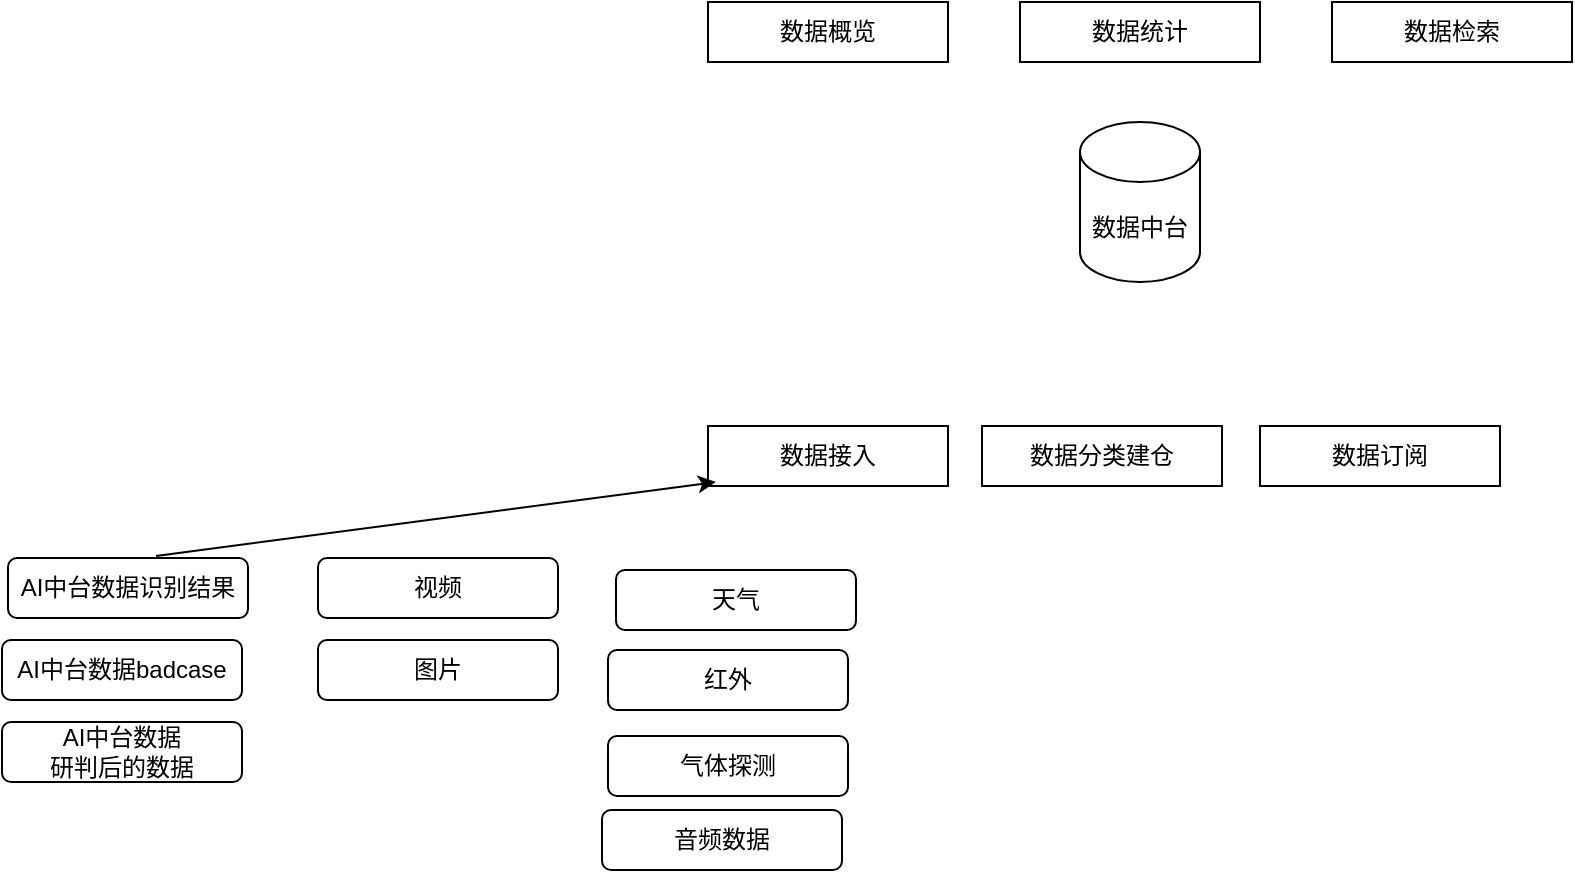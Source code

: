 <mxfile version="21.3.8" type="github">
  <diagram name="第 1 页" id="kXJkKNLRFB6s-z3zATFX">
    <mxGraphModel dx="1834" dy="788" grid="0" gridSize="10" guides="1" tooltips="1" connect="1" arrows="1" fold="1" page="0" pageScale="1" pageWidth="1169" pageHeight="827" math="0" shadow="0">
      <root>
        <mxCell id="0" />
        <mxCell id="1" parent="0" />
        <mxCell id="kBr5If5w4r47gpBELAyC-1" value="数据中台" style="shape=cylinder3;whiteSpace=wrap;html=1;boundedLbl=1;backgroundOutline=1;size=15;" vertex="1" parent="1">
          <mxGeometry x="501" y="178" width="60" height="80" as="geometry" />
        </mxCell>
        <mxCell id="kBr5If5w4r47gpBELAyC-2" value="数据统计" style="rounded=0;whiteSpace=wrap;html=1;" vertex="1" parent="1">
          <mxGeometry x="471" y="118" width="120" height="30" as="geometry" />
        </mxCell>
        <mxCell id="kBr5If5w4r47gpBELAyC-3" value="数据检索" style="rounded=0;whiteSpace=wrap;html=1;" vertex="1" parent="1">
          <mxGeometry x="627" y="118" width="120" height="30" as="geometry" />
        </mxCell>
        <mxCell id="kBr5If5w4r47gpBELAyC-4" value="数据概览" style="rounded=0;whiteSpace=wrap;html=1;" vertex="1" parent="1">
          <mxGeometry x="315" y="118" width="120" height="30" as="geometry" />
        </mxCell>
        <mxCell id="kBr5If5w4r47gpBELAyC-5" value="数据接入" style="rounded=0;whiteSpace=wrap;html=1;" vertex="1" parent="1">
          <mxGeometry x="315" y="330" width="120" height="30" as="geometry" />
        </mxCell>
        <mxCell id="kBr5If5w4r47gpBELAyC-6" value="数据分类建仓" style="rounded=0;whiteSpace=wrap;html=1;" vertex="1" parent="1">
          <mxGeometry x="452" y="330" width="120" height="30" as="geometry" />
        </mxCell>
        <mxCell id="kBr5If5w4r47gpBELAyC-7" value="数据订阅" style="rounded=0;whiteSpace=wrap;html=1;" vertex="1" parent="1">
          <mxGeometry x="591" y="330" width="120" height="30" as="geometry" />
        </mxCell>
        <mxCell id="kBr5If5w4r47gpBELAyC-9" value="" style="endArrow=classic;html=1;rounded=0;" edge="1" parent="1">
          <mxGeometry width="50" height="50" relative="1" as="geometry">
            <mxPoint x="39" y="395" as="sourcePoint" />
            <mxPoint x="319" y="358" as="targetPoint" />
          </mxGeometry>
        </mxCell>
        <mxCell id="kBr5If5w4r47gpBELAyC-10" value="AI中台数据识别结果" style="rounded=1;whiteSpace=wrap;html=1;" vertex="1" parent="1">
          <mxGeometry x="-35" y="396" width="120" height="30" as="geometry" />
        </mxCell>
        <mxCell id="kBr5If5w4r47gpBELAyC-11" value="AI中台数据badcase" style="rounded=1;whiteSpace=wrap;html=1;" vertex="1" parent="1">
          <mxGeometry x="-38" y="437" width="120" height="30" as="geometry" />
        </mxCell>
        <mxCell id="kBr5If5w4r47gpBELAyC-12" value="AI中台数据&lt;br&gt;研判后的数据" style="rounded=1;whiteSpace=wrap;html=1;" vertex="1" parent="1">
          <mxGeometry x="-38" y="478" width="120" height="30" as="geometry" />
        </mxCell>
        <mxCell id="kBr5If5w4r47gpBELAyC-13" value="视频" style="rounded=1;whiteSpace=wrap;html=1;" vertex="1" parent="1">
          <mxGeometry x="120" y="396" width="120" height="30" as="geometry" />
        </mxCell>
        <mxCell id="kBr5If5w4r47gpBELAyC-14" value="图片" style="rounded=1;whiteSpace=wrap;html=1;" vertex="1" parent="1">
          <mxGeometry x="120" y="437" width="120" height="30" as="geometry" />
        </mxCell>
        <mxCell id="kBr5If5w4r47gpBELAyC-15" value="天气" style="rounded=1;whiteSpace=wrap;html=1;" vertex="1" parent="1">
          <mxGeometry x="269" y="402" width="120" height="30" as="geometry" />
        </mxCell>
        <mxCell id="kBr5If5w4r47gpBELAyC-16" value="红外" style="rounded=1;whiteSpace=wrap;html=1;" vertex="1" parent="1">
          <mxGeometry x="265" y="442" width="120" height="30" as="geometry" />
        </mxCell>
        <mxCell id="kBr5If5w4r47gpBELAyC-17" value="气体探测" style="rounded=1;whiteSpace=wrap;html=1;" vertex="1" parent="1">
          <mxGeometry x="265" y="485" width="120" height="30" as="geometry" />
        </mxCell>
        <mxCell id="kBr5If5w4r47gpBELAyC-18" value="音频数据" style="rounded=1;whiteSpace=wrap;html=1;" vertex="1" parent="1">
          <mxGeometry x="262" y="522" width="120" height="30" as="geometry" />
        </mxCell>
      </root>
    </mxGraphModel>
  </diagram>
</mxfile>
